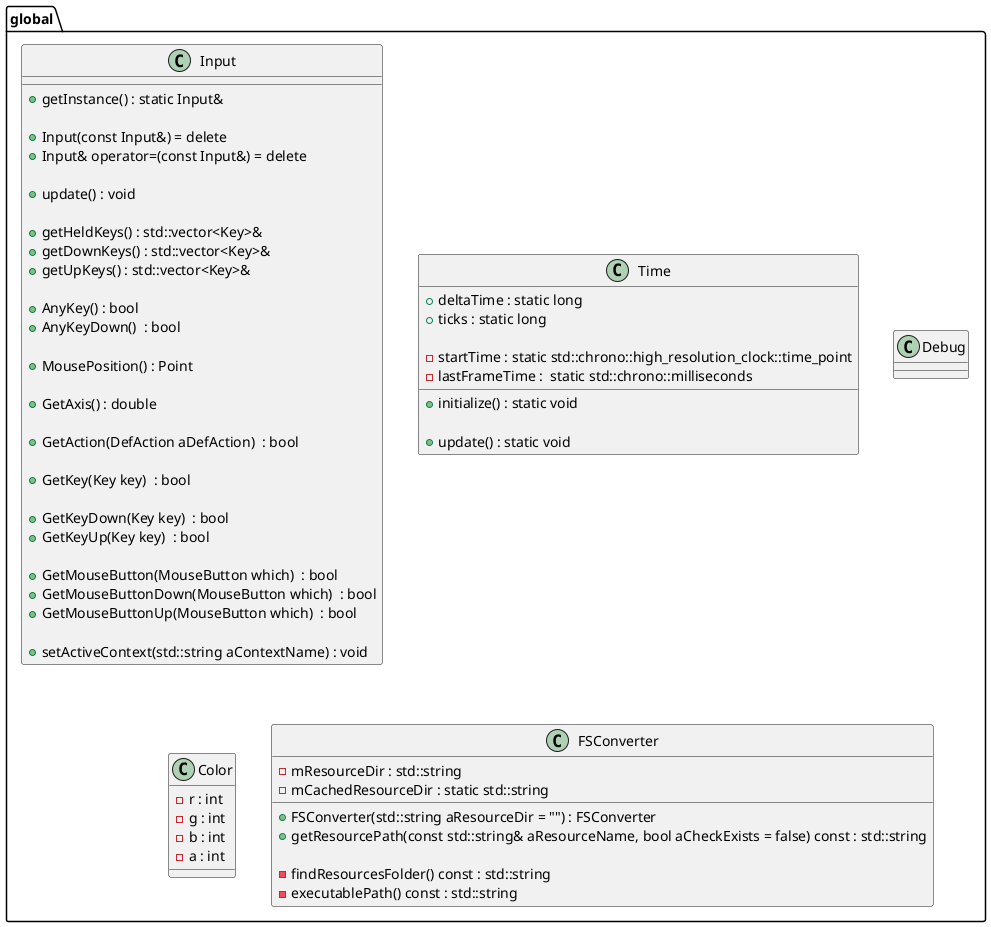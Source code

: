 @startuml globalPackageClassDiagram
package global{
class Input{
    + getInstance() : static Input&

    + Input(const Input&) = delete
    + Input& operator=(const Input&) = delete

    + update() : void 

    + getHeldKeys() : std::vector<Key>& 
    + getDownKeys() : std::vector<Key>& 
    + getUpKeys() : std::vector<Key>& 

    + AnyKey() : bool
    + AnyKeyDown()  : bool 

    + MousePosition() : Point 

    + GetAxis() : double 

    + GetAction(DefAction aDefAction)  : bool 

    + GetKey(Key key)  : bool 

    + GetKeyDown(Key key)  : bool 
    + GetKeyUp(Key key)  : bool 

    + GetMouseButton(MouseButton which)  : bool 
    + GetMouseButtonDown(MouseButton which)  : bool 
    + GetMouseButtonUp(MouseButton which)  : bool 

    + setActiveContext(std::string aContextName) : void 
}


class Time{
    + initialize() : static void 

    + update() : static void

    + deltaTime : static long
    + ticks : static long 

    - startTime : static std::chrono::high_resolution_clock::time_point 
    - lastFrameTime :  static std::chrono::milliseconds
}

class Debug{}

class Color{
    - r : int
    - g : int
    - b : int
    - a : int
}

class FSConverter {
    + FSConverter(std::string aResourceDir = "") : FSConverter
    + getResourcePath(const std::string& aResourceName, bool aCheckExists = false) const : std::string

    - findResourcesFolder() const : std::string
    - executablePath() const : std::string
    - mResourceDir : std::string
    - mCachedResourceDir : static std::string
}
}
@enduml